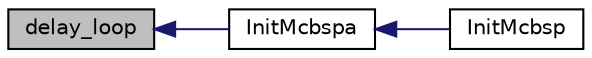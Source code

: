 digraph "delay_loop"
{
  edge [fontname="Helvetica",fontsize="10",labelfontname="Helvetica",labelfontsize="10"];
  node [fontname="Helvetica",fontsize="10",shape=record];
  rankdir="LR";
  Node1 [label="delay_loop",height=0.2,width=0.4,color="black", fillcolor="grey75", style="filled", fontcolor="black"];
  Node1 -> Node2 [dir="back",color="midnightblue",fontsize="10",style="solid",fontname="Helvetica"];
  Node2 [label="InitMcbspa",height=0.2,width=0.4,color="black", fillcolor="white", style="filled",URL="$_d_s_p2833x___mcbsp_8c.html#a3cf74bfb42a622f3ab0d81d96c87abff"];
  Node2 -> Node3 [dir="back",color="midnightblue",fontsize="10",style="solid",fontname="Helvetica"];
  Node3 [label="InitMcbsp",height=0.2,width=0.4,color="black", fillcolor="white", style="filled",URL="$_d_s_p2833x___mcbsp_8c.html#a444cebe0a0ae0c15e57ececb614b63e0"];
}
